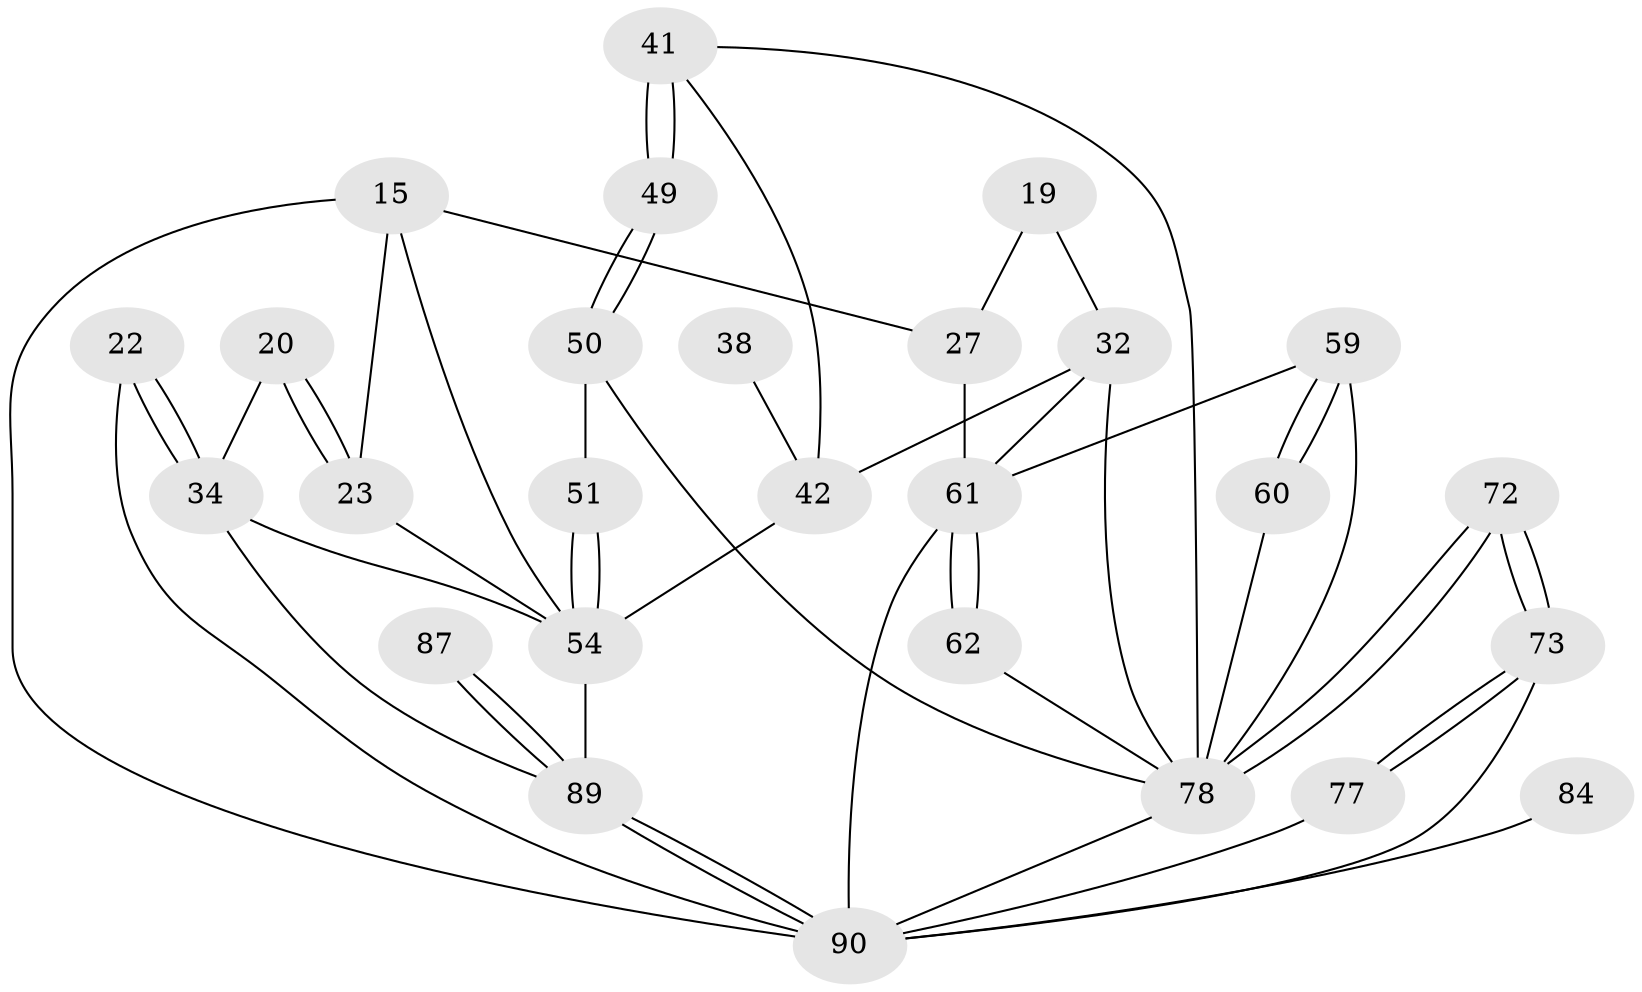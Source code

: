 // original degree distribution, {3: 0.022222222222222223, 6: 0.25555555555555554, 5: 0.4444444444444444, 4: 0.2777777777777778}
// Generated by graph-tools (version 1.1) at 2025/04/03/04/25 22:04:45]
// undirected, 27 vertices, 55 edges
graph export_dot {
graph [start="1"]
  node [color=gray90,style=filled];
  15 [pos="+0.4121489695903107+0.11176507127976339",super="+6"];
  19 [pos="+0.7676959841030443+0.27764481585275086",super="+10"];
  20 [pos="+0.16800965152527506+0.23074000237420328"];
  22 [pos="+0+0"];
  23 [pos="+0.21794887477149613+0.30668069099843037",super="+16+17"];
  27 [pos="+0.8944885748274085+0.3504240737725741",super="+26"];
  32 [pos="+0.6864196332065957+0.35427837062549594",super="+11+31"];
  34 [pos="+0+0.26484348938116875",super="+30+21"];
  38 [pos="+0.5001331320283012+0.29946603994861404"];
  41 [pos="+0.5095094384194643+0.39409194813223136",super="+40"];
  42 [pos="+0.5067580659325083+0.3904556687696431",super="+36+35"];
  49 [pos="+0.37857974394775823+0.5535907231017465"];
  50 [pos="+0.37806653690417796+0.5540400533209794"];
  51 [pos="+0.31858482697916624+0.53189014260129"];
  54 [pos="+0.18388264047183495+0.6477136897842553",super="+52+29+37"];
  59 [pos="+1+0.68039090734729",super="+45+46"];
  60 [pos="+0.9417916990478272+0.6939924027998068"];
  61 [pos="+1+1",super="+2+28+58"];
  62 [pos="+1+0.7710202836821798"];
  72 [pos="+0.6606757703544853+0.7621674043953379",super="+70+63"];
  73 [pos="+0.6220466416635838+0.7722367977998166",super="+64+65"];
  77 [pos="+0.5423226775783063+0.8016646025375991"];
  78 [pos="+0.7553365409117286+1",super="+76+71+57"];
  84 [pos="+0.3846782664901431+1"];
  87 [pos="+0.07580184751044043+0.9674055212544738"];
  89 [pos="+0.117632811299233+1",super="+82+83+75"];
  90 [pos="+0.13057568759073201+1",super="+56+88"];
  15 -- 23 [weight=2];
  15 -- 54;
  15 -- 90;
  15 -- 27;
  19 -- 32 [weight=2];
  19 -- 27 [weight=2];
  20 -- 23 [weight=2];
  20 -- 23;
  20 -- 34;
  22 -- 34 [weight=2];
  22 -- 34;
  22 -- 90;
  23 -- 54;
  27 -- 61 [weight=3];
  32 -- 42;
  32 -- 61;
  32 -- 78;
  34 -- 54;
  34 -- 89;
  38 -- 42 [weight=3];
  41 -- 42;
  41 -- 49 [weight=2];
  41 -- 49;
  41 -- 78;
  42 -- 54 [weight=2];
  49 -- 50;
  49 -- 50;
  50 -- 51;
  50 -- 78;
  51 -- 54 [weight=2];
  51 -- 54;
  54 -- 89 [weight=2];
  59 -- 60 [weight=2];
  59 -- 60;
  59 -- 61 [weight=2];
  59 -- 78;
  60 -- 78;
  61 -- 62 [weight=2];
  61 -- 62;
  61 -- 90 [weight=3];
  62 -- 78;
  72 -- 73 [weight=2];
  72 -- 73;
  72 -- 78 [weight=3];
  72 -- 78;
  73 -- 77 [weight=2];
  73 -- 77;
  73 -- 90;
  77 -- 90;
  78 -- 90;
  84 -- 90 [weight=3];
  87 -- 89 [weight=3];
  87 -- 89;
  89 -- 90 [weight=4];
  89 -- 90;
}

